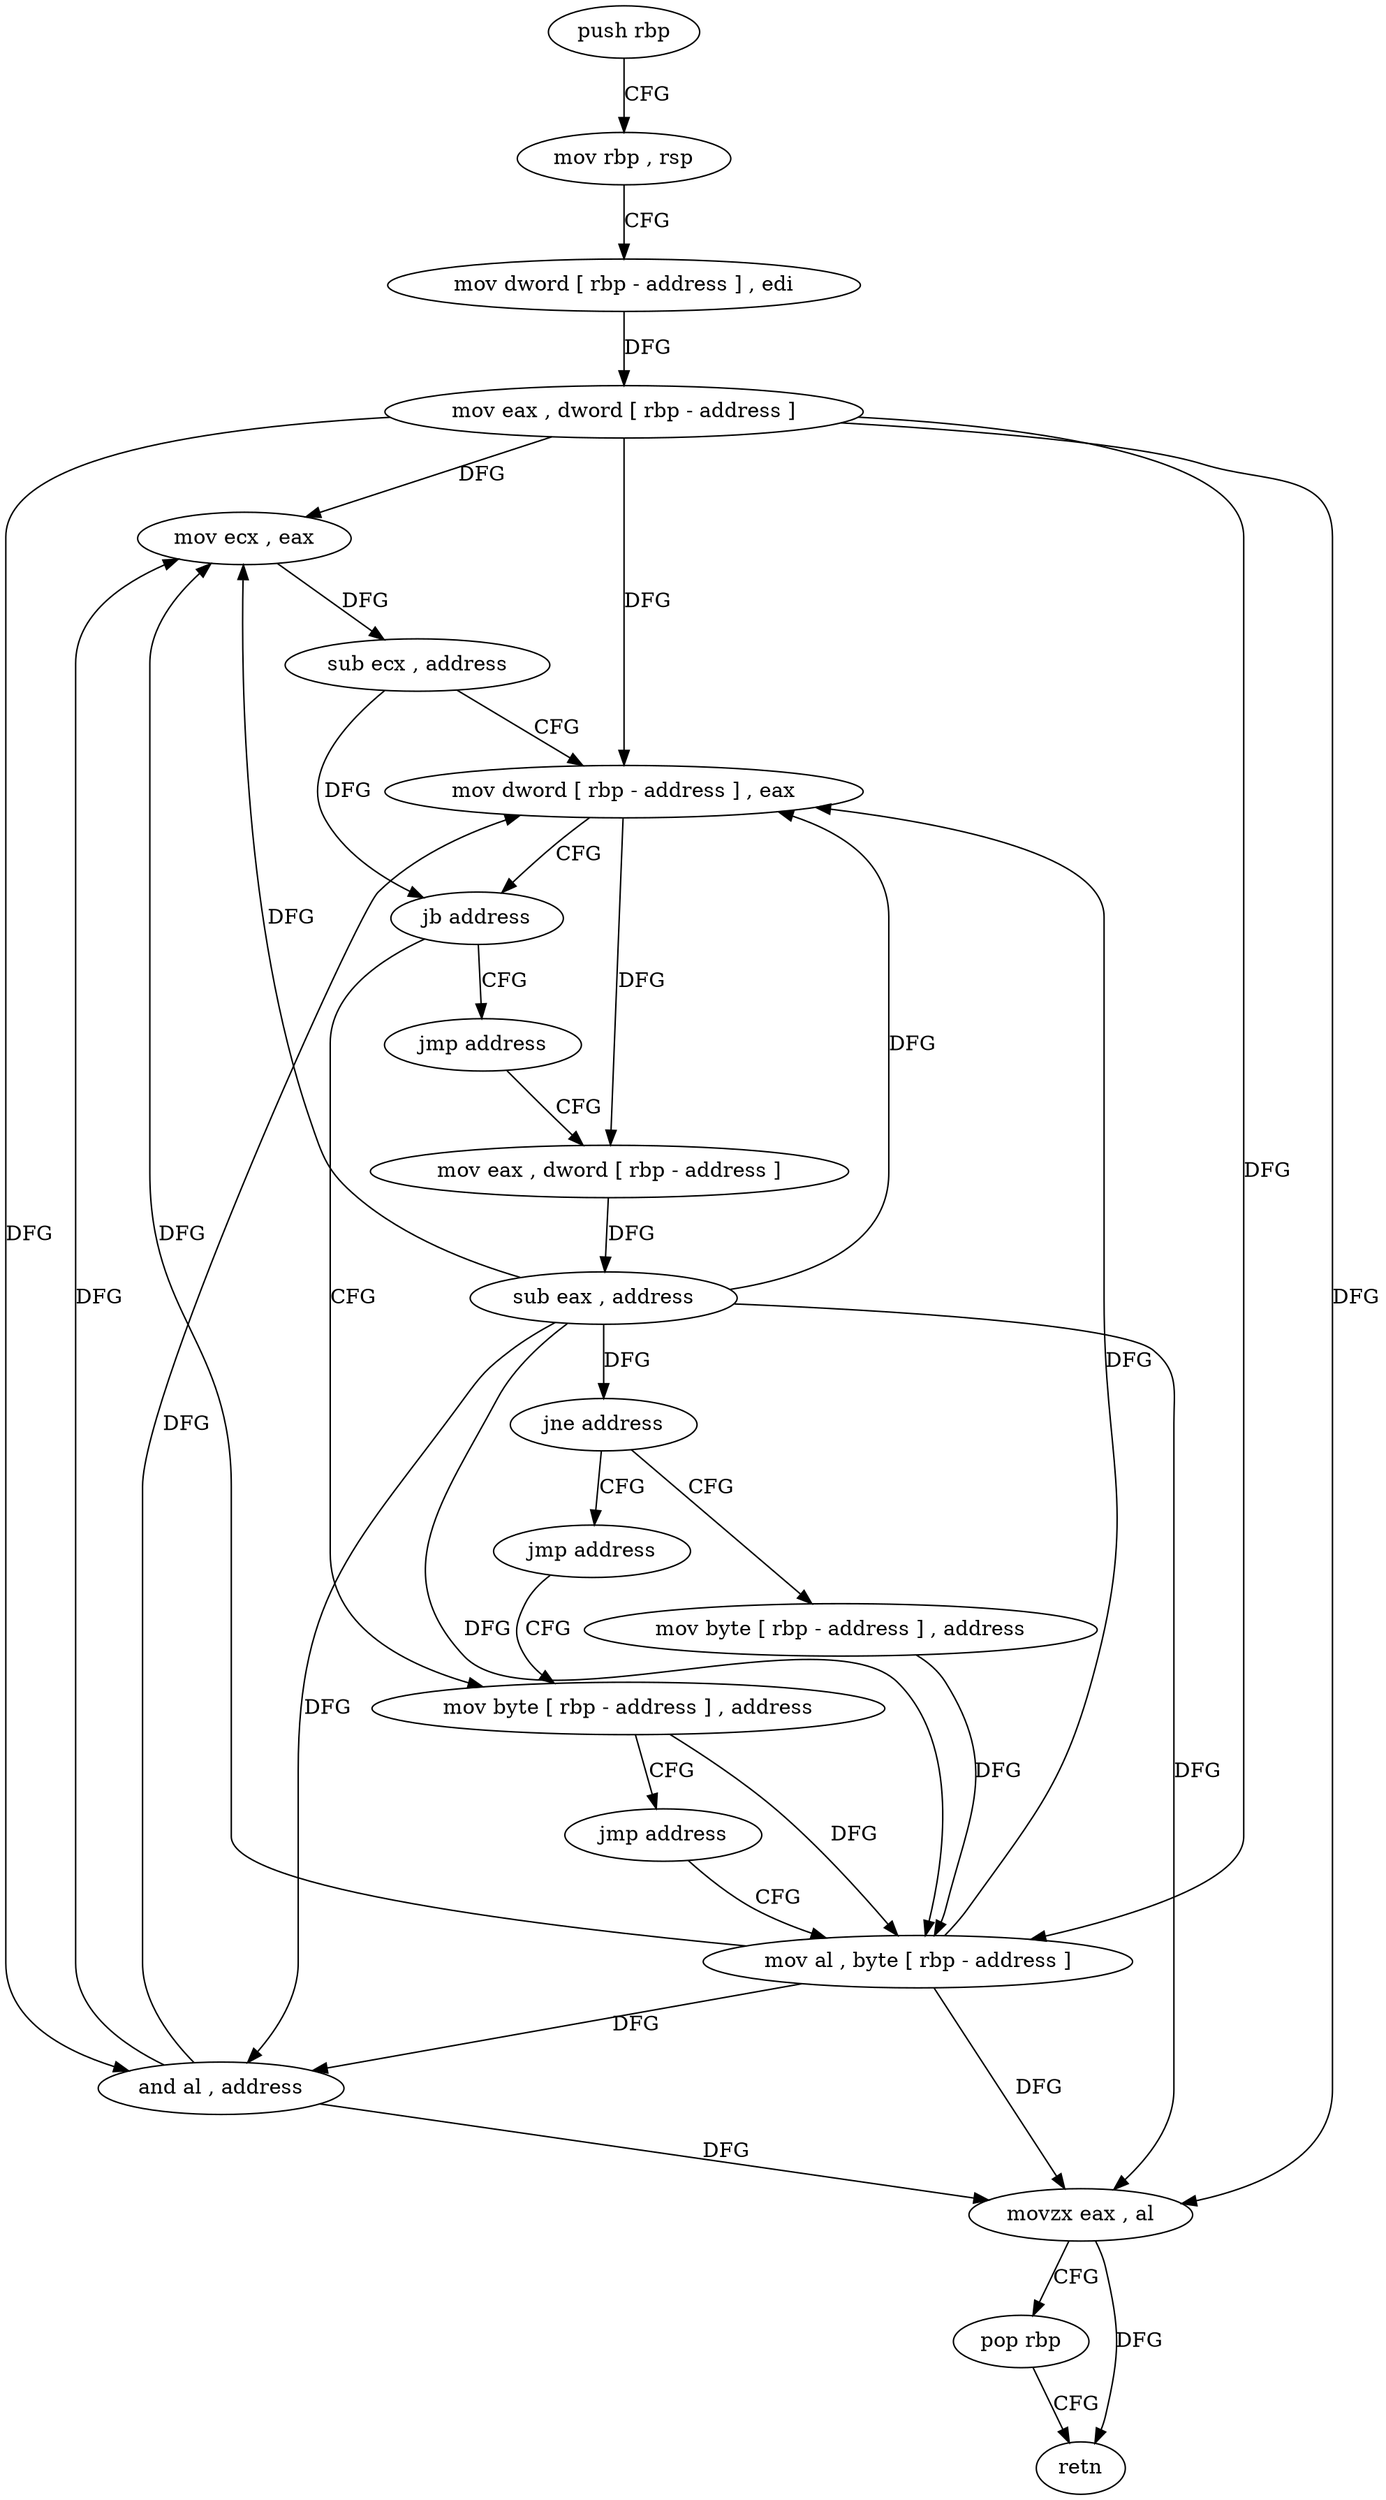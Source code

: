 digraph "func" {
"4260736" [label = "push rbp" ]
"4260737" [label = "mov rbp , rsp" ]
"4260740" [label = "mov dword [ rbp - address ] , edi" ]
"4260743" [label = "mov eax , dword [ rbp - address ]" ]
"4260746" [label = "mov ecx , eax" ]
"4260748" [label = "sub ecx , address" ]
"4260751" [label = "mov dword [ rbp - address ] , eax" ]
"4260754" [label = "jb address" ]
"4260782" [label = "mov byte [ rbp - address ] , address" ]
"4260760" [label = "jmp address" ]
"4260786" [label = "jmp address" ]
"4260795" [label = "mov al , byte [ rbp - address ]" ]
"4260765" [label = "mov eax , dword [ rbp - address ]" ]
"4260798" [label = "and al , address" ]
"4260800" [label = "movzx eax , al" ]
"4260803" [label = "pop rbp" ]
"4260804" [label = "retn" ]
"4260768" [label = "sub eax , address" ]
"4260771" [label = "jne address" ]
"4260791" [label = "mov byte [ rbp - address ] , address" ]
"4260777" [label = "jmp address" ]
"4260736" -> "4260737" [ label = "CFG" ]
"4260737" -> "4260740" [ label = "CFG" ]
"4260740" -> "4260743" [ label = "DFG" ]
"4260743" -> "4260746" [ label = "DFG" ]
"4260743" -> "4260751" [ label = "DFG" ]
"4260743" -> "4260795" [ label = "DFG" ]
"4260743" -> "4260798" [ label = "DFG" ]
"4260743" -> "4260800" [ label = "DFG" ]
"4260746" -> "4260748" [ label = "DFG" ]
"4260748" -> "4260751" [ label = "CFG" ]
"4260748" -> "4260754" [ label = "DFG" ]
"4260751" -> "4260754" [ label = "CFG" ]
"4260751" -> "4260765" [ label = "DFG" ]
"4260754" -> "4260782" [ label = "CFG" ]
"4260754" -> "4260760" [ label = "CFG" ]
"4260782" -> "4260786" [ label = "CFG" ]
"4260782" -> "4260795" [ label = "DFG" ]
"4260760" -> "4260765" [ label = "CFG" ]
"4260786" -> "4260795" [ label = "CFG" ]
"4260795" -> "4260798" [ label = "DFG" ]
"4260795" -> "4260746" [ label = "DFG" ]
"4260795" -> "4260751" [ label = "DFG" ]
"4260795" -> "4260800" [ label = "DFG" ]
"4260765" -> "4260768" [ label = "DFG" ]
"4260798" -> "4260800" [ label = "DFG" ]
"4260798" -> "4260746" [ label = "DFG" ]
"4260798" -> "4260751" [ label = "DFG" ]
"4260800" -> "4260803" [ label = "CFG" ]
"4260800" -> "4260804" [ label = "DFG" ]
"4260803" -> "4260804" [ label = "CFG" ]
"4260768" -> "4260771" [ label = "DFG" ]
"4260768" -> "4260746" [ label = "DFG" ]
"4260768" -> "4260751" [ label = "DFG" ]
"4260768" -> "4260798" [ label = "DFG" ]
"4260768" -> "4260800" [ label = "DFG" ]
"4260768" -> "4260795" [ label = "DFG" ]
"4260771" -> "4260791" [ label = "CFG" ]
"4260771" -> "4260777" [ label = "CFG" ]
"4260791" -> "4260795" [ label = "DFG" ]
"4260777" -> "4260782" [ label = "CFG" ]
}
